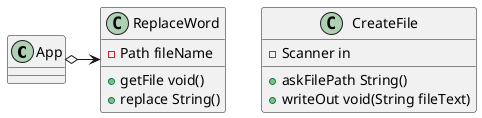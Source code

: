 @startuml
'https://plantuml.com/sequence-diagram

class App{
}

class ReplaceWord{
    - Path fileName
    + getFile void()
    + replace String()
}

class CreateFile{
    - Scanner in
    + askFilePath String()
    + writeOut void(String fileText)
}


App o-> ReplaceWord
@enduml